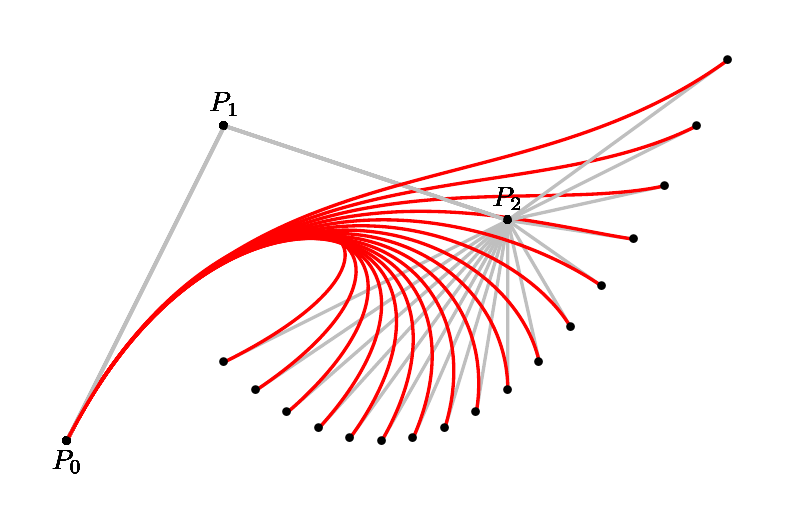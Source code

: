 ﻿\begin{tikzpicture}[scale=2]
\tikzset{
line/.style = {
 very thick
},
vector/.style = {
thick,-latex
},
dot/.style = {
insert path={
  node[scale=3]{.}
}
}
}
% la courbe
\path
  (0,0) coordinate (P0)
  (1,2) coordinate (P1)
  (	2.8,1.4)  coordinate (P2)
  (4,0) coordinate (P3)
;

\foreach \k in {-1,-0.8,...,2.2}{

    \path
      (2+\k,0.5*\k*\k) coordinate (P3)
    ;
    \draw[gray!50, line]
      (P0)  -- (P1) -- (P2) -- (P3)
    ;
    \draw[red, line]
      (P0)  .. controls (P1) and (P2) .. (P3)
    ;
    
    \path
      (P0) [dot] node[below]{$P_0$}
      (P1) [dot] node[above]{$P_1$}
      (P2) [dot] node[above]{$P_2$}
      (P3) [dot] node[below]{}
    ;
}
\end{tikzpicture}